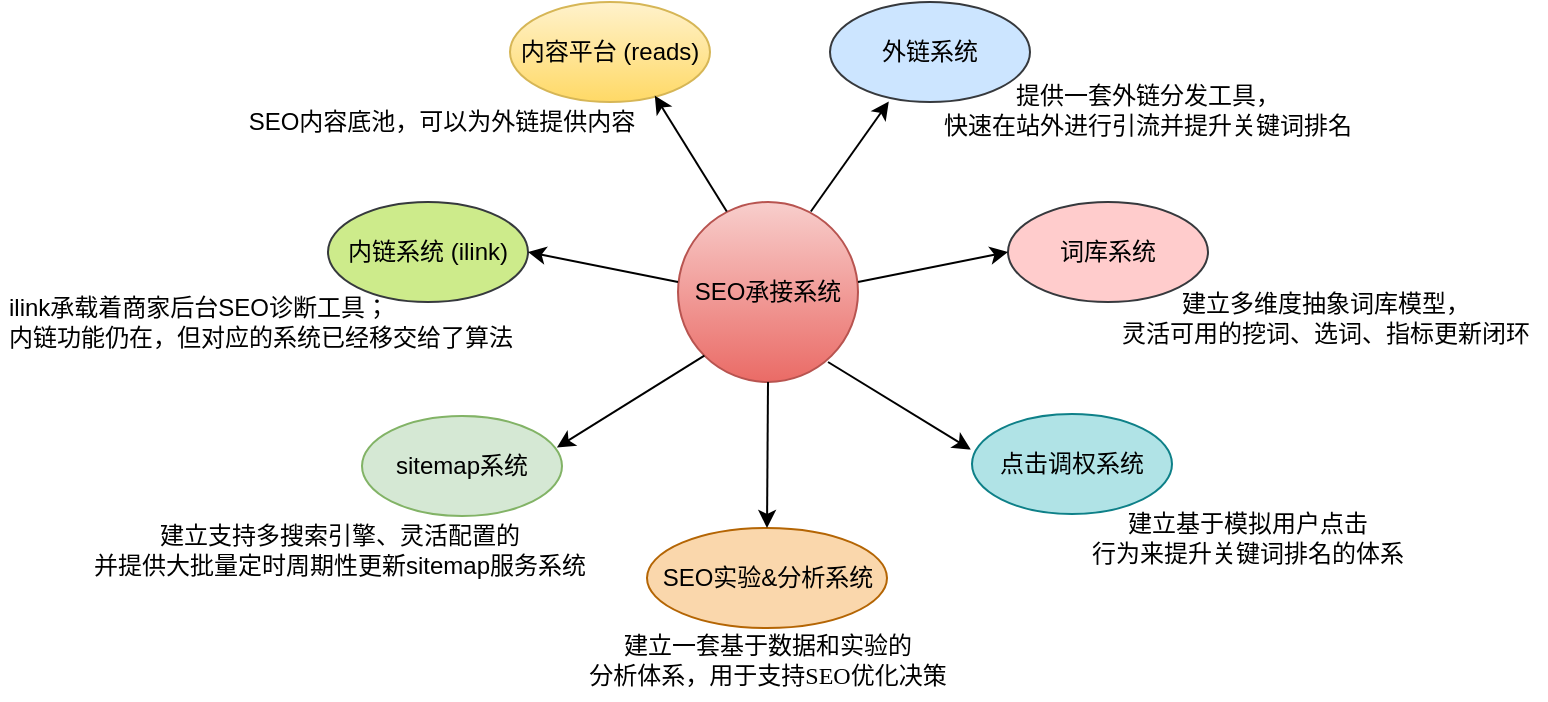 <mxfile version="21.6.8" type="github">
  <diagram name="第 1 页" id="VjWUJtbHXDozwWTi7-DS">
    <mxGraphModel dx="871" dy="536" grid="1" gridSize="10" guides="1" tooltips="1" connect="1" arrows="1" fold="1" page="1" pageScale="1" pageWidth="827" pageHeight="1169" math="0" shadow="0">
      <root>
        <mxCell id="0" />
        <mxCell id="1" parent="0" />
        <mxCell id="M3oUh2K3aRKIxOvnGzWY-2" value="SEO承接系统" style="ellipse;whiteSpace=wrap;html=1;aspect=fixed;fillColor=#f8cecc;gradientColor=#ea6b66;strokeColor=#b85450;fontStyle=0" vertex="1" parent="1">
          <mxGeometry x="355" y="280" width="90" height="90" as="geometry" />
        </mxCell>
        <mxCell id="M3oUh2K3aRKIxOvnGzWY-3" value="词库系统" style="ellipse;whiteSpace=wrap;html=1;fillColor=#ffcccc;strokeColor=#36393d;fontStyle=0" vertex="1" parent="1">
          <mxGeometry x="520" y="280" width="100" height="50" as="geometry" />
        </mxCell>
        <mxCell id="M3oUh2K3aRKIxOvnGzWY-4" value="sitemap系统" style="ellipse;whiteSpace=wrap;html=1;fillColor=#d5e8d4;strokeColor=#82b366;fontStyle=0" vertex="1" parent="1">
          <mxGeometry x="197" y="387" width="100" height="50" as="geometry" />
        </mxCell>
        <mxCell id="M3oUh2K3aRKIxOvnGzWY-5" value="内链系统 (ilink)" style="ellipse;whiteSpace=wrap;html=1;fillColor=#cdeb8b;strokeColor=#36393d;fontStyle=0" vertex="1" parent="1">
          <mxGeometry x="180" y="280" width="100" height="50" as="geometry" />
        </mxCell>
        <mxCell id="M3oUh2K3aRKIxOvnGzWY-6" value="SEO实验&amp;amp;分析系统" style="ellipse;whiteSpace=wrap;html=1;fillColor=#fad7ac;strokeColor=#b46504;fontStyle=0" vertex="1" parent="1">
          <mxGeometry x="339.5" y="443" width="120" height="50" as="geometry" />
        </mxCell>
        <mxCell id="M3oUh2K3aRKIxOvnGzWY-7" value="外链系统" style="ellipse;whiteSpace=wrap;html=1;fillColor=#cce5ff;strokeColor=#36393d;fontStyle=0" vertex="1" parent="1">
          <mxGeometry x="431" y="180" width="100" height="50" as="geometry" />
        </mxCell>
        <mxCell id="M3oUh2K3aRKIxOvnGzWY-8" value="点击调权系统" style="ellipse;whiteSpace=wrap;html=1;fillColor=#b0e3e6;strokeColor=#0e8088;fontStyle=0" vertex="1" parent="1">
          <mxGeometry x="502" y="386" width="100" height="50" as="geometry" />
        </mxCell>
        <mxCell id="M3oUh2K3aRKIxOvnGzWY-9" value="内容平台 (reads)" style="ellipse;whiteSpace=wrap;html=1;fillColor=#fff2cc;strokeColor=#d6b656;gradientColor=#ffd966;fontStyle=0" vertex="1" parent="1">
          <mxGeometry x="271" y="180" width="100" height="50" as="geometry" />
        </mxCell>
        <mxCell id="M3oUh2K3aRKIxOvnGzWY-10" value="&lt;span style=&quot;text-align: right; background-color: initial; font-size: 12px;&quot;&gt;建立多维度抽象词库模型，&lt;/span&gt;&lt;br style=&quot;font-size: 12px;&quot;&gt;&lt;p style=&quot;line-height: 120%; margin-top: 0pt; margin-bottom: 0pt; text-align: right; direction: ltr; unicode-bidi: embed; word-break: normal; font-size: 12px;&quot;&gt;&lt;span style=&quot;font-size: 12px; background-color: initial;&quot;&gt;灵活可用的挖词、选词、指标更新闭环&lt;/span&gt;&lt;/p&gt;" style="text;html=1;strokeColor=none;fillColor=none;align=center;verticalAlign=middle;whiteSpace=wrap;rounded=0;fontSize=12;" vertex="1" parent="1">
          <mxGeometry x="569" y="318" width="220" height="40" as="geometry" />
        </mxCell>
        <mxCell id="M3oUh2K3aRKIxOvnGzWY-11" value="&lt;span style=&quot;font-size: 12px; text-align: left; background-color: initial;&quot;&gt;建立支持多搜索引擎、灵活配置的&lt;br style=&quot;font-size: 12px;&quot;&gt;并提供大批量定时周期性更新&lt;/span&gt;&lt;span style=&quot;font-size: 12px; text-align: left; background-color: initial; font-family: Arial;&quot;&gt;sitemap&lt;/span&gt;&lt;span style=&quot;font-size: 12px; text-align: left; background-color: initial; font-family: 微软雅黑;&quot;&gt;服务系统&lt;/span&gt;" style="text;html=1;strokeColor=none;fillColor=none;align=center;verticalAlign=middle;whiteSpace=wrap;rounded=0;fontSize=12;" vertex="1" parent="1">
          <mxGeometry x="56" y="434" width="260" height="40" as="geometry" />
        </mxCell>
        <mxCell id="M3oUh2K3aRKIxOvnGzWY-12" value="&lt;span style=&quot;text-align: left; background-color: initial; font-size: 12px;&quot;&gt;提供一套外链分发工具，&lt;br style=&quot;font-size: 12px;&quot;&gt;快速在站外进行引流并提升关键词排名&lt;/span&gt;" style="text;html=1;strokeColor=none;fillColor=none;align=center;verticalAlign=middle;whiteSpace=wrap;rounded=0;fontSize=12;" vertex="1" parent="1">
          <mxGeometry x="480" y="214" width="220" height="40" as="geometry" />
        </mxCell>
        <mxCell id="M3oUh2K3aRKIxOvnGzWY-13" value="&lt;div style=&quot;text-align: left; font-size: 12px;&quot;&gt;ilink承载着商家后台SEO诊断工具；&lt;/div&gt;&lt;div style=&quot;text-align: left; font-size: 12px;&quot;&gt;内链功能仍在，但对应的系统已经移交给了算法&lt;/div&gt;" style="text;html=1;strokeColor=none;fillColor=none;align=center;verticalAlign=middle;whiteSpace=wrap;rounded=0;fontSize=12;" vertex="1" parent="1">
          <mxGeometry x="16" y="320" width="261" height="40" as="geometry" />
        </mxCell>
        <mxCell id="M3oUh2K3aRKIxOvnGzWY-14" value="&lt;span style=&quot;font-family: 微软雅黑; background-color: initial; font-size: 12px;&quot;&gt;建立基于模拟用户点击&lt;br style=&quot;font-size: 12px;&quot;&gt;行为来提升关键词排名的体系&lt;/span&gt;" style="text;html=1;strokeColor=none;fillColor=none;align=center;verticalAlign=middle;whiteSpace=wrap;rounded=0;fontSize=12;" vertex="1" parent="1">
          <mxGeometry x="555" y="428" width="170" height="40" as="geometry" />
        </mxCell>
        <mxCell id="M3oUh2K3aRKIxOvnGzWY-16" value="&lt;div style=&quot;font-size: 12px;&quot;&gt;&lt;font face=&quot;微软雅黑&quot; style=&quot;font-size: 12px;&quot;&gt;建立一套基于数据和实验的&lt;/font&gt;&lt;/div&gt;&lt;div style=&quot;font-size: 12px;&quot;&gt;&lt;font face=&quot;微软雅黑&quot; style=&quot;font-size: 12px;&quot;&gt;分析体系，用于支持SEO优化决策&lt;/font&gt;&lt;/div&gt;" style="text;html=1;strokeColor=none;fillColor=none;align=center;verticalAlign=middle;whiteSpace=wrap;rounded=0;fontSize=12;" vertex="1" parent="1">
          <mxGeometry x="305.75" y="489" width="187.5" height="40" as="geometry" />
        </mxCell>
        <mxCell id="M3oUh2K3aRKIxOvnGzWY-17" value="&lt;span style=&quot;text-align: left; background-color: initial; font-size: 12px;&quot;&gt;SEO内容底池，可以为外链提供内容&lt;/span&gt;" style="text;html=1;strokeColor=none;fillColor=none;align=center;verticalAlign=middle;whiteSpace=wrap;rounded=0;fontSize=12;" vertex="1" parent="1">
          <mxGeometry x="137" y="227" width="200" height="26" as="geometry" />
        </mxCell>
        <mxCell id="M3oUh2K3aRKIxOvnGzWY-20" value="" style="endArrow=classic;html=1;rounded=0;entryX=0.294;entryY=0.996;entryDx=0;entryDy=0;entryPerimeter=0;exitX=0.738;exitY=0.053;exitDx=0;exitDy=0;exitPerimeter=0;" edge="1" parent="1" source="M3oUh2K3aRKIxOvnGzWY-2" target="M3oUh2K3aRKIxOvnGzWY-7">
          <mxGeometry width="50" height="50" relative="1" as="geometry">
            <mxPoint x="420" y="280" as="sourcePoint" />
            <mxPoint x="470" y="230" as="targetPoint" />
          </mxGeometry>
        </mxCell>
        <mxCell id="M3oUh2K3aRKIxOvnGzWY-21" value="" style="endArrow=classic;html=1;rounded=0;entryX=0;entryY=0.5;entryDx=0;entryDy=0;exitX=0.738;exitY=0.053;exitDx=0;exitDy=0;exitPerimeter=0;" edge="1" parent="1" target="M3oUh2K3aRKIxOvnGzWY-3">
          <mxGeometry width="50" height="50" relative="1" as="geometry">
            <mxPoint x="445" y="320" as="sourcePoint" />
            <mxPoint x="483" y="255" as="targetPoint" />
          </mxGeometry>
        </mxCell>
        <mxCell id="M3oUh2K3aRKIxOvnGzWY-22" value="" style="endArrow=classic;html=1;rounded=0;entryX=1;entryY=0.5;entryDx=0;entryDy=0;exitX=0.738;exitY=0.053;exitDx=0;exitDy=0;exitPerimeter=0;" edge="1" parent="1" target="M3oUh2K3aRKIxOvnGzWY-5">
          <mxGeometry width="50" height="50" relative="1" as="geometry">
            <mxPoint x="355" y="320" as="sourcePoint" />
            <mxPoint x="393" y="255" as="targetPoint" />
          </mxGeometry>
        </mxCell>
        <mxCell id="M3oUh2K3aRKIxOvnGzWY-23" value="" style="endArrow=classic;html=1;rounded=0;entryX=0.724;entryY=0.936;entryDx=0;entryDy=0;exitX=0.271;exitY=0.053;exitDx=0;exitDy=0;exitPerimeter=0;entryPerimeter=0;" edge="1" parent="1" source="M3oUh2K3aRKIxOvnGzWY-2" target="M3oUh2K3aRKIxOvnGzWY-9">
          <mxGeometry width="50" height="50" relative="1" as="geometry">
            <mxPoint x="375" y="285" as="sourcePoint" />
            <mxPoint x="300" y="260" as="targetPoint" />
          </mxGeometry>
        </mxCell>
        <mxCell id="M3oUh2K3aRKIxOvnGzWY-24" value="" style="endArrow=classic;html=1;rounded=0;entryX=0.974;entryY=0.316;entryDx=0;entryDy=0;exitX=0;exitY=1;exitDx=0;exitDy=0;entryPerimeter=0;" edge="1" parent="1" source="M3oUh2K3aRKIxOvnGzWY-2" target="M3oUh2K3aRKIxOvnGzWY-4">
          <mxGeometry width="50" height="50" relative="1" as="geometry">
            <mxPoint x="387" y="410.5" as="sourcePoint" />
            <mxPoint x="312" y="385.5" as="targetPoint" />
          </mxGeometry>
        </mxCell>
        <mxCell id="M3oUh2K3aRKIxOvnGzWY-25" value="" style="endArrow=classic;html=1;rounded=0;entryX=-0.006;entryY=0.356;entryDx=0;entryDy=0;exitX=0;exitY=1;exitDx=0;exitDy=0;entryPerimeter=0;" edge="1" parent="1" target="M3oUh2K3aRKIxOvnGzWY-8">
          <mxGeometry width="50" height="50" relative="1" as="geometry">
            <mxPoint x="430" y="360" as="sourcePoint" />
            <mxPoint x="379" y="392" as="targetPoint" />
          </mxGeometry>
        </mxCell>
        <mxCell id="M3oUh2K3aRKIxOvnGzWY-26" value="" style="endArrow=classic;html=1;rounded=0;entryX=0.5;entryY=0;entryDx=0;entryDy=0;exitX=0;exitY=1;exitDx=0;exitDy=0;" edge="1" parent="1" target="M3oUh2K3aRKIxOvnGzWY-6">
          <mxGeometry width="50" height="50" relative="1" as="geometry">
            <mxPoint x="400" y="370" as="sourcePoint" />
            <mxPoint x="449" y="401" as="targetPoint" />
          </mxGeometry>
        </mxCell>
      </root>
    </mxGraphModel>
  </diagram>
</mxfile>
